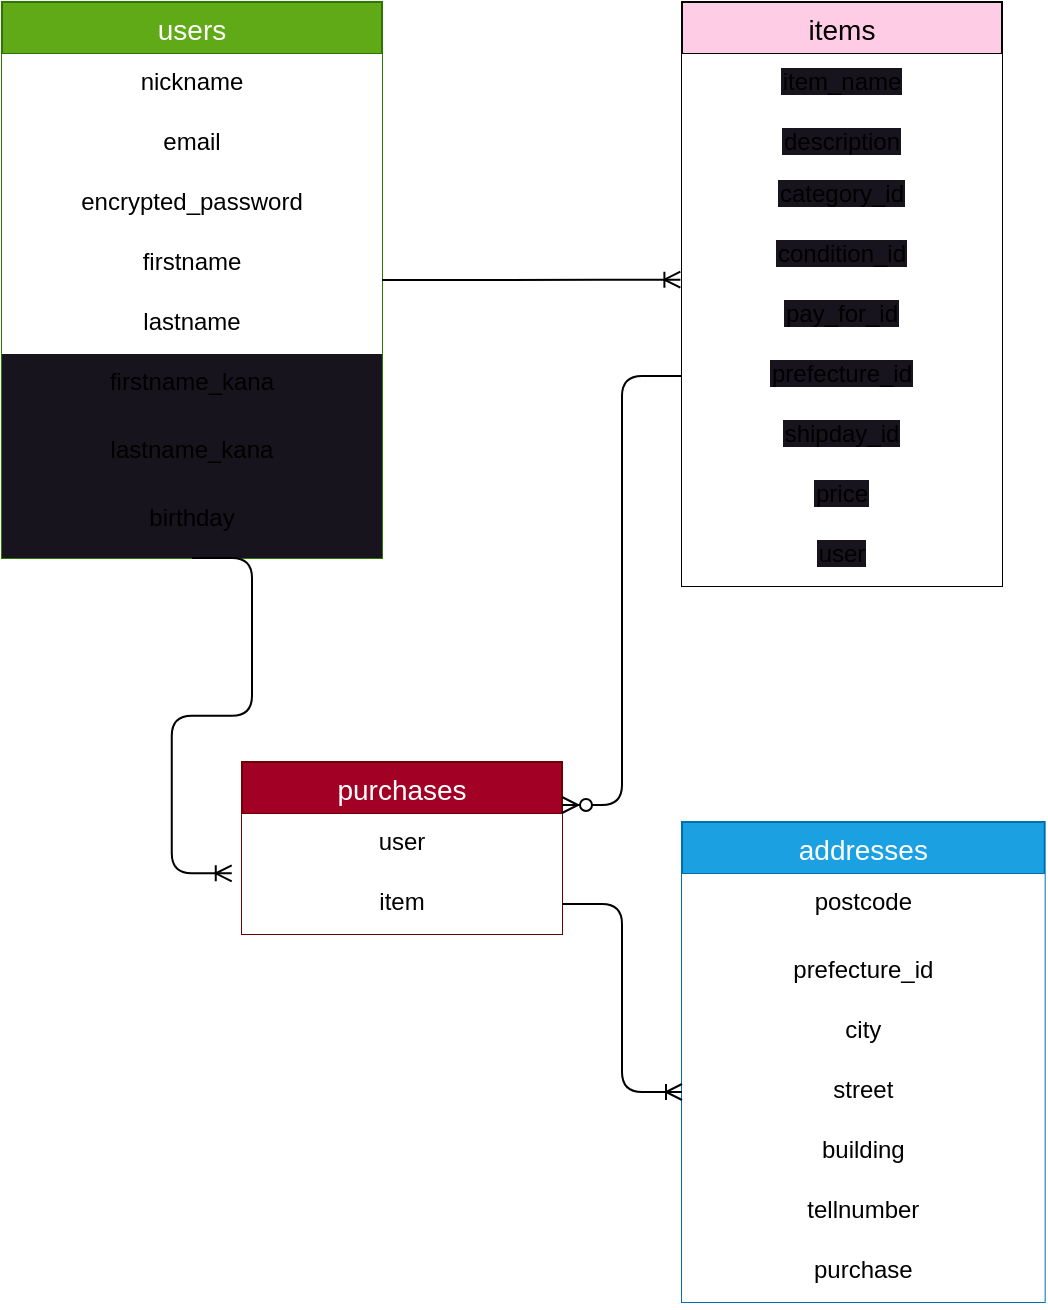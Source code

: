 <mxfile>
    <diagram id="8EaM3i9IR-IBqu_0Z9_3" name="ページ1">
        <mxGraphModel dx="976" dy="558" grid="1" gridSize="10" guides="1" tooltips="1" connect="1" arrows="1" fold="1" page="1" pageScale="1" pageWidth="827" pageHeight="1169" math="0" shadow="0">
            <root>
                <mxCell id="0"/>
                <mxCell id="1" parent="0"/>
                <mxCell id="2" value="users" style="swimlane;fontStyle=0;childLayout=stackLayout;horizontal=1;startSize=26;horizontalStack=0;resizeParent=1;resizeParentMax=0;resizeLast=0;collapsible=1;marginBottom=0;align=center;fontSize=14;fillColor=#60a917;fontColor=#ffffff;strokeColor=#2D7600;" parent="1" vertex="1">
                    <mxGeometry x="60" y="60" width="190" height="278" as="geometry"/>
                </mxCell>
                <mxCell id="3" value="nickname" style="text;strokeColor=none;fillColor=default;spacingLeft=4;spacingRight=4;overflow=hidden;rotatable=0;points=[[0,0.5],[1,0.5]];portConstraint=eastwest;fontSize=12;fillStyle=auto;align=center;" parent="2" vertex="1">
                    <mxGeometry y="26" width="190" height="30" as="geometry"/>
                </mxCell>
                <mxCell id="4" value="email" style="text;strokeColor=none;fillColor=default;spacingLeft=4;spacingRight=4;overflow=hidden;rotatable=0;points=[[0,0.5],[1,0.5]];portConstraint=eastwest;fontSize=12;align=center;" parent="2" vertex="1">
                    <mxGeometry y="56" width="190" height="30" as="geometry"/>
                </mxCell>
                <mxCell id="26" value="encrypted_password" style="text;strokeColor=none;fillColor=default;spacingLeft=4;spacingRight=4;overflow=hidden;rotatable=0;points=[[0,0.5],[1,0.5]];portConstraint=eastwest;fontSize=12;align=center;" parent="2" vertex="1">
                    <mxGeometry y="86" width="190" height="30" as="geometry"/>
                </mxCell>
                <mxCell id="25" value="firstname" style="text;strokeColor=none;fillColor=default;spacingLeft=4;spacingRight=4;overflow=hidden;rotatable=0;points=[[0,0.5],[1,0.5]];portConstraint=eastwest;fontSize=12;align=center;" parent="2" vertex="1">
                    <mxGeometry y="116" width="190" height="30" as="geometry"/>
                </mxCell>
                <mxCell id="24" value="lastname" style="text;strokeColor=none;fillColor=default;spacingLeft=4;spacingRight=4;overflow=hidden;rotatable=0;points=[[0,0.5],[1,0.5]];portConstraint=eastwest;fontSize=12;align=center;" parent="2" vertex="1">
                    <mxGeometry y="146" width="190" height="30" as="geometry"/>
                </mxCell>
                <mxCell id="5" value="firstname_kana" style="text;strokeColor=none;fillColor=#18141D;spacingLeft=4;spacingRight=4;overflow=hidden;rotatable=0;points=[[0,0.5],[1,0.5]];portConstraint=eastwest;fontSize=12;align=center;" parent="2" vertex="1">
                    <mxGeometry y="176" width="190" height="34" as="geometry"/>
                </mxCell>
                <mxCell id="27" value="lastname_kana" style="text;strokeColor=none;fillColor=#18141D;spacingLeft=4;spacingRight=4;overflow=hidden;rotatable=0;points=[[0,0.5],[1,0.5]];portConstraint=eastwest;fontSize=12;align=center;" parent="2" vertex="1">
                    <mxGeometry y="210" width="190" height="34" as="geometry"/>
                </mxCell>
                <mxCell id="51" value="birthday" style="text;strokeColor=none;fillColor=#18141D;spacingLeft=4;spacingRight=4;overflow=hidden;rotatable=0;points=[[0,0.5],[1,0.5]];portConstraint=eastwest;fontSize=12;align=center;" parent="2" vertex="1">
                    <mxGeometry y="244" width="190" height="34" as="geometry"/>
                </mxCell>
                <mxCell id="6" value="items" style="swimlane;fontStyle=0;childLayout=stackLayout;horizontal=1;startSize=26;horizontalStack=0;resizeParent=1;resizeParentMax=0;resizeLast=0;collapsible=1;marginBottom=0;align=center;fontSize=14;labelBackgroundColor=none;fontColor=#000000;fillColor=#FFCCE6;" parent="1" vertex="1">
                    <mxGeometry x="400" y="60" width="160" height="292" as="geometry"/>
                </mxCell>
                <mxCell id="7" value="item_name" style="text;spacingLeft=4;spacingRight=4;overflow=hidden;rotatable=0;points=[[0,0.5],[1,0.5]];portConstraint=eastwest;fontSize=12;labelBackgroundColor=#18141D;fillColor=default;align=center;" parent="6" vertex="1">
                    <mxGeometry y="26" width="160" height="30" as="geometry"/>
                </mxCell>
                <mxCell id="8" value="description" style="text;spacingLeft=4;spacingRight=4;overflow=hidden;rotatable=0;points=[[0,0.5],[1,0.5]];portConstraint=eastwest;fontSize=12;labelBackgroundColor=#18141D;fillColor=default;align=center;" parent="6" vertex="1">
                    <mxGeometry y="56" width="160" height="26" as="geometry"/>
                </mxCell>
                <mxCell id="9" value="category_id" style="text;spacingLeft=4;spacingRight=4;overflow=hidden;rotatable=0;points=[[0,0.5],[1,0.5]];portConstraint=eastwest;fontSize=12;labelBackgroundColor=#18141D;fillColor=default;align=center;" parent="6" vertex="1">
                    <mxGeometry y="82" width="160" height="30" as="geometry"/>
                </mxCell>
                <mxCell id="32" value="condition_id" style="text;spacingLeft=4;spacingRight=4;overflow=hidden;rotatable=0;points=[[0,0.5],[1,0.5]];portConstraint=eastwest;fontSize=12;labelBackgroundColor=#18141D;fillColor=default;align=center;" parent="6" vertex="1">
                    <mxGeometry y="112" width="160" height="30" as="geometry"/>
                </mxCell>
                <mxCell id="31" value="pay_for_id" style="text;spacingLeft=4;spacingRight=4;overflow=hidden;rotatable=0;points=[[0,0.5],[1,0.5]];portConstraint=eastwest;fontSize=12;labelBackgroundColor=#18141D;fillColor=default;align=center;" parent="6" vertex="1">
                    <mxGeometry y="142" width="160" height="30" as="geometry"/>
                </mxCell>
                <mxCell id="30" value="prefecture_id" style="text;spacingLeft=4;spacingRight=4;overflow=hidden;rotatable=0;points=[[0,0.5],[1,0.5]];portConstraint=eastwest;fontSize=12;labelBackgroundColor=#18141D;fillColor=default;align=center;" parent="6" vertex="1">
                    <mxGeometry y="172" width="160" height="30" as="geometry"/>
                </mxCell>
                <mxCell id="29" value="shipday_id" style="text;spacingLeft=4;spacingRight=4;overflow=hidden;rotatable=0;points=[[0,0.5],[1,0.5]];portConstraint=eastwest;fontSize=12;labelBackgroundColor=#18141D;fillColor=default;align=center;" parent="6" vertex="1">
                    <mxGeometry y="202" width="160" height="30" as="geometry"/>
                </mxCell>
                <mxCell id="36" value="price" style="text;spacingLeft=4;spacingRight=4;overflow=hidden;rotatable=0;points=[[0,0.5],[1,0.5]];portConstraint=eastwest;fontSize=12;labelBackgroundColor=#18141D;fillColor=default;align=center;" parent="6" vertex="1">
                    <mxGeometry y="232" width="160" height="30" as="geometry"/>
                </mxCell>
                <mxCell id="38" value="user" style="text;spacingLeft=4;spacingRight=4;overflow=hidden;rotatable=0;points=[[0,0.5],[1,0.5]];portConstraint=eastwest;fontSize=12;labelBackgroundColor=#18141D;fillColor=default;align=center;" parent="6" vertex="1">
                    <mxGeometry y="262" width="160" height="30" as="geometry"/>
                </mxCell>
                <mxCell id="10" value="addresses" style="swimlane;fontStyle=0;childLayout=stackLayout;horizontal=1;startSize=26;horizontalStack=0;resizeParent=1;resizeParentMax=0;resizeLast=0;collapsible=1;marginBottom=0;align=center;fontSize=14;labelBackgroundColor=none;fillColor=#1ba1e2;fontColor=#ffffff;strokeColor=#006EAF;" parent="1" vertex="1">
                    <mxGeometry x="400" y="470" width="181.33" height="240" as="geometry"/>
                </mxCell>
                <mxCell id="11" value="postcode" style="text;spacingLeft=4;spacingRight=4;overflow=hidden;rotatable=0;points=[[0,0.5],[1,0.5]];portConstraint=eastwest;fontSize=12;fillColor=default;align=center;" parent="10" vertex="1">
                    <mxGeometry y="26" width="181.33" height="34" as="geometry"/>
                </mxCell>
                <mxCell id="12" value="prefecture_id" style="text;spacingLeft=4;spacingRight=4;overflow=hidden;rotatable=0;points=[[0,0.5],[1,0.5]];portConstraint=eastwest;fontSize=12;fillColor=default;align=center;" parent="10" vertex="1">
                    <mxGeometry y="60" width="181.33" height="30" as="geometry"/>
                </mxCell>
                <mxCell id="13" value="city" style="text;spacingLeft=4;spacingRight=4;overflow=hidden;rotatable=0;points=[[0,0.5],[1,0.5]];portConstraint=eastwest;fontSize=12;fillColor=default;align=center;" parent="10" vertex="1">
                    <mxGeometry y="90" width="181.33" height="30" as="geometry"/>
                </mxCell>
                <mxCell id="35" value="street" style="text;spacingLeft=4;spacingRight=4;overflow=hidden;rotatable=0;points=[[0,0.5],[1,0.5]];portConstraint=eastwest;fontSize=12;fillColor=default;align=center;" parent="10" vertex="1">
                    <mxGeometry y="120" width="181.33" height="30" as="geometry"/>
                </mxCell>
                <mxCell id="34" value="building" style="text;spacingLeft=4;spacingRight=4;overflow=hidden;rotatable=0;points=[[0,0.5],[1,0.5]];portConstraint=eastwest;fontSize=12;fillColor=default;align=center;" parent="10" vertex="1">
                    <mxGeometry y="150" width="181.33" height="30" as="geometry"/>
                </mxCell>
                <mxCell id="33" value="tellnumber" style="text;spacingLeft=4;spacingRight=4;overflow=hidden;rotatable=0;points=[[0,0.5],[1,0.5]];portConstraint=eastwest;fontSize=12;fillColor=default;align=center;" parent="10" vertex="1">
                    <mxGeometry y="180" width="181.33" height="30" as="geometry"/>
                </mxCell>
                <mxCell id="53" value="purchase" style="text;spacingLeft=4;spacingRight=4;overflow=hidden;rotatable=0;points=[[0,0.5],[1,0.5]];portConstraint=eastwest;fontSize=12;fillColor=default;align=center;" parent="10" vertex="1">
                    <mxGeometry y="210" width="181.33" height="30" as="geometry"/>
                </mxCell>
                <mxCell id="15" value="purchases" style="swimlane;fontStyle=0;childLayout=stackLayout;horizontal=1;startSize=26;horizontalStack=0;resizeParent=1;resizeParentMax=0;resizeLast=0;collapsible=1;marginBottom=0;align=center;fontSize=14;fillColor=#a20025;fontColor=#ffffff;strokeColor=#6F0000;" parent="1" vertex="1">
                    <mxGeometry x="180" y="440" width="160" height="86" as="geometry"/>
                </mxCell>
                <mxCell id="17" value="user" style="text;strokeColor=none;fillColor=default;spacingLeft=4;spacingRight=4;overflow=hidden;rotatable=0;points=[[0,0.5],[1,0.5]];portConstraint=eastwest;fontSize=12;align=center;" parent="15" vertex="1">
                    <mxGeometry y="26" width="160" height="30" as="geometry"/>
                </mxCell>
                <mxCell id="18" value="item" style="text;strokeColor=none;fillColor=default;spacingLeft=4;spacingRight=4;overflow=hidden;rotatable=0;points=[[0,0.5],[1,0.5]];portConstraint=eastwest;fontSize=12;align=center;" parent="15" vertex="1">
                    <mxGeometry y="56" width="160" height="30" as="geometry"/>
                </mxCell>
                <mxCell id="40" value="" style="edgeStyle=entityRelationEdgeStyle;fontSize=12;html=1;endArrow=ERoneToMany;exitX=1;exitY=0.5;exitDx=0;exitDy=0;entryX=-0.005;entryY=-0.105;entryDx=0;entryDy=0;entryPerimeter=0;" parent="1" source="2" target="31" edge="1">
                    <mxGeometry width="100" height="100" relative="1" as="geometry">
                        <mxPoint x="260" y="267" as="sourcePoint"/>
                        <mxPoint x="396" y="257" as="targetPoint"/>
                    </mxGeometry>
                </mxCell>
                <mxCell id="46" value="" style="edgeStyle=entityRelationEdgeStyle;fontSize=12;html=1;endArrow=ERoneToMany;fontColor=#000000;exitX=0.5;exitY=1;exitDx=0;exitDy=0;entryX=-0.032;entryY=0.989;entryDx=0;entryDy=0;entryPerimeter=0;" parent="1" source="2" target="17" edge="1">
                    <mxGeometry width="100" height="100" relative="1" as="geometry">
                        <mxPoint x="85" y="438" as="sourcePoint"/>
                        <mxPoint x="155" y="338" as="targetPoint"/>
                    </mxGeometry>
                </mxCell>
                <mxCell id="54" value="" style="edgeStyle=entityRelationEdgeStyle;fontSize=12;html=1;endArrow=ERzeroToMany;endFill=1;fontColor=#000000;entryX=1;entryY=0.25;entryDx=0;entryDy=0;exitX=0;exitY=0.5;exitDx=0;exitDy=0;" parent="1" source="30" target="15" edge="1">
                    <mxGeometry width="100" height="100" relative="1" as="geometry">
                        <mxPoint x="390" y="327" as="sourcePoint"/>
                        <mxPoint x="490" y="227" as="targetPoint"/>
                    </mxGeometry>
                </mxCell>
                <mxCell id="55" value="" style="edgeStyle=entityRelationEdgeStyle;fontSize=12;html=1;endArrow=ERoneToMany;fontColor=#000000;entryX=0;entryY=0.5;entryDx=0;entryDy=0;" parent="1" source="18" target="35" edge="1">
                    <mxGeometry width="100" height="100" relative="1" as="geometry">
                        <mxPoint x="260" y="531" as="sourcePoint"/>
                        <mxPoint x="390" y="590" as="targetPoint"/>
                    </mxGeometry>
                </mxCell>
            </root>
        </mxGraphModel>
    </diagram>
</mxfile>